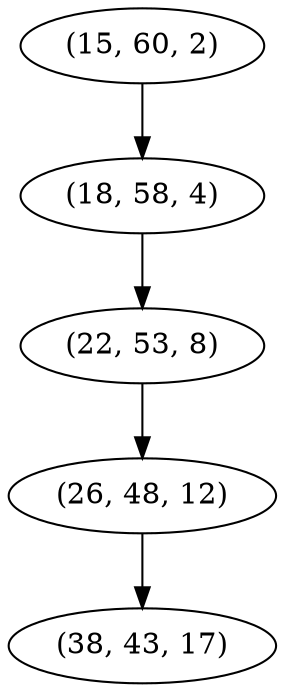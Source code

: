 digraph tree {
    "(15, 60, 2)";
    "(18, 58, 4)";
    "(22, 53, 8)";
    "(26, 48, 12)";
    "(38, 43, 17)";
    "(15, 60, 2)" -> "(18, 58, 4)";
    "(18, 58, 4)" -> "(22, 53, 8)";
    "(22, 53, 8)" -> "(26, 48, 12)";
    "(26, 48, 12)" -> "(38, 43, 17)";
}
